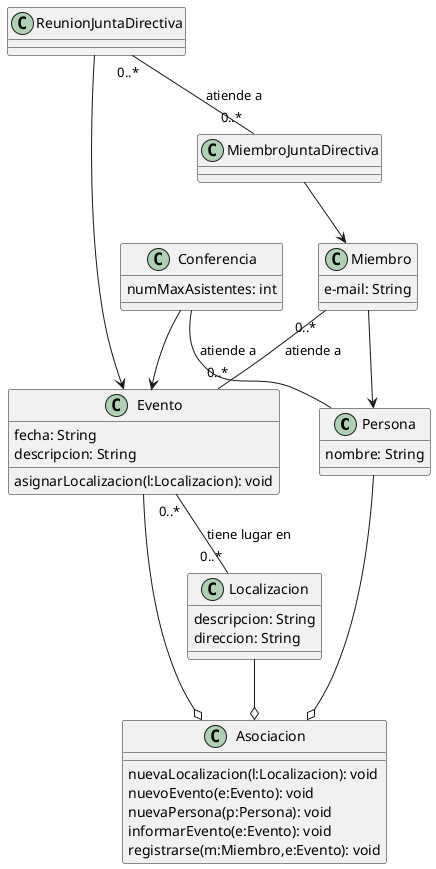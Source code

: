 @startuml

Persona --o Asociacion
Evento --o Asociacion
Localizacion --o Asociacion
Miembro --> Persona
MiembroJuntaDirectiva --> Miembro
Conferencia --> Evento
ReunionJuntaDirectiva --> Evento
Conferencia -- Persona : atiende a
ReunionJuntaDirectiva "0..*" -- "0..*" MiembroJuntaDirectiva : atiende a
Miembro "0..*" -- "0..*" Evento : atiende a
Evento "0..*" -- "0..*" Localizacion : tiene lugar en

Class Asociacion{
nuevaLocalizacion(l:Localizacion): void
nuevoEvento(e:Evento): void
nuevaPersona(p:Persona): void
informarEvento(e:Evento): void
registrarse(m:Miembro,e:Evento): void
}

Class Miembro{
e-mail: String
}

Class MiembroJuntaDirectiva{}

Class Evento{
fecha: String
descripcion: String
asignarLocalizacion(l:Localizacion): void
}

Class Conferencia{
numMaxAsistentes: int
}

Class ReunionJuntaDirectiva{}

Class Localizacion{
descripcion: String
direccion: String
}

Class Persona{
nombre: String
}

@enduml